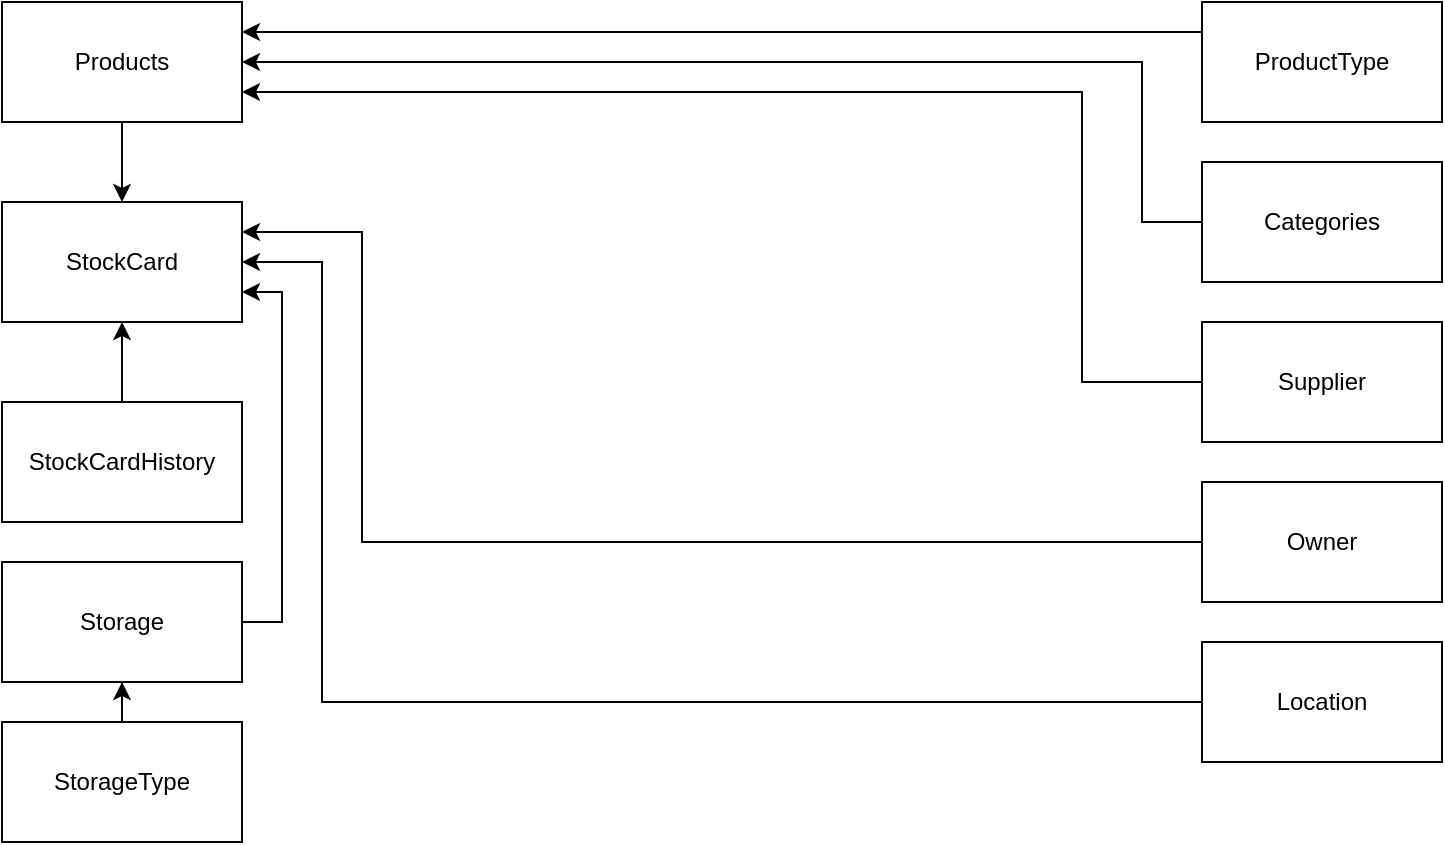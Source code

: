 <mxfile version="14.9.3" type="github">
  <diagram id="Y7EsFHS_hgnsDvhY9-He" name="Page-1">
    <mxGraphModel dx="1422" dy="794" grid="1" gridSize="10" guides="1" tooltips="1" connect="1" arrows="1" fold="1" page="1" pageScale="1" pageWidth="827" pageHeight="1169" math="0" shadow="0">
      <root>
        <mxCell id="0" />
        <mxCell id="1" parent="0" />
        <mxCell id="5gHqai5mrwk5Z9NEgW2X-24" value="" style="edgeStyle=orthogonalEdgeStyle;rounded=0;orthogonalLoop=1;jettySize=auto;html=1;" edge="1" parent="1" source="h5JqBq1lbCvu039ed9td-1" target="h5JqBq1lbCvu039ed9td-2">
          <mxGeometry relative="1" as="geometry" />
        </mxCell>
        <mxCell id="h5JqBq1lbCvu039ed9td-1" value="Products" style="rounded=0;whiteSpace=wrap;html=1;" parent="1" vertex="1">
          <mxGeometry x="40" y="40" width="120" height="60" as="geometry" />
        </mxCell>
        <mxCell id="h5JqBq1lbCvu039ed9td-2" value="StockCard" style="rounded=0;whiteSpace=wrap;html=1;" parent="1" vertex="1">
          <mxGeometry x="40" y="140" width="120" height="60" as="geometry" />
        </mxCell>
        <mxCell id="5gHqai5mrwk5Z9NEgW2X-8" style="edgeStyle=orthogonalEdgeStyle;rounded=0;orthogonalLoop=1;jettySize=auto;html=1;entryX=0.5;entryY=1;entryDx=0;entryDy=0;" edge="1" parent="1" source="h5JqBq1lbCvu039ed9td-3" target="h5JqBq1lbCvu039ed9td-2">
          <mxGeometry relative="1" as="geometry" />
        </mxCell>
        <mxCell id="h5JqBq1lbCvu039ed9td-3" value="StockCardHistory" style="rounded=0;whiteSpace=wrap;html=1;" parent="1" vertex="1">
          <mxGeometry x="40" y="240" width="120" height="60" as="geometry" />
        </mxCell>
        <mxCell id="5gHqai5mrwk5Z9NEgW2X-18" style="edgeStyle=orthogonalEdgeStyle;rounded=0;orthogonalLoop=1;jettySize=auto;html=1;entryX=1;entryY=0.5;entryDx=0;entryDy=0;" edge="1" parent="1" source="h5JqBq1lbCvu039ed9td-4" target="h5JqBq1lbCvu039ed9td-2">
          <mxGeometry relative="1" as="geometry">
            <Array as="points">
              <mxPoint x="200" y="390" />
              <mxPoint x="200" y="170" />
            </Array>
          </mxGeometry>
        </mxCell>
        <mxCell id="h5JqBq1lbCvu039ed9td-4" value="Location" style="rounded=0;whiteSpace=wrap;html=1;" parent="1" vertex="1">
          <mxGeometry x="640" y="360" width="120" height="60" as="geometry" />
        </mxCell>
        <mxCell id="5gHqai5mrwk5Z9NEgW2X-15" style="edgeStyle=orthogonalEdgeStyle;rounded=0;orthogonalLoop=1;jettySize=auto;html=1;entryX=1;entryY=0.75;entryDx=0;entryDy=0;" edge="1" parent="1" source="h5JqBq1lbCvu039ed9td-5" target="h5JqBq1lbCvu039ed9td-1">
          <mxGeometry relative="1" as="geometry">
            <Array as="points">
              <mxPoint x="580" y="230" />
              <mxPoint x="580" y="85" />
            </Array>
          </mxGeometry>
        </mxCell>
        <mxCell id="h5JqBq1lbCvu039ed9td-5" value="Supplier" style="rounded=0;whiteSpace=wrap;html=1;" parent="1" vertex="1">
          <mxGeometry x="640" y="200" width="120" height="60" as="geometry" />
        </mxCell>
        <mxCell id="5gHqai5mrwk5Z9NEgW2X-20" style="edgeStyle=orthogonalEdgeStyle;rounded=0;orthogonalLoop=1;jettySize=auto;html=1;entryX=1;entryY=0.5;entryDx=0;entryDy=0;" edge="1" parent="1" source="h5JqBq1lbCvu039ed9td-6" target="h5JqBq1lbCvu039ed9td-1">
          <mxGeometry relative="1" as="geometry">
            <Array as="points">
              <mxPoint x="610" y="150" />
              <mxPoint x="610" y="70" />
            </Array>
          </mxGeometry>
        </mxCell>
        <mxCell id="h5JqBq1lbCvu039ed9td-6" value="Categories" style="rounded=0;whiteSpace=wrap;html=1;" parent="1" vertex="1">
          <mxGeometry x="640" y="120" width="120" height="60" as="geometry" />
        </mxCell>
        <mxCell id="5gHqai5mrwk5Z9NEgW2X-17" style="edgeStyle=orthogonalEdgeStyle;rounded=0;orthogonalLoop=1;jettySize=auto;html=1;entryX=1;entryY=0.25;entryDx=0;entryDy=0;" edge="1" parent="1" source="h5JqBq1lbCvu039ed9td-7" target="h5JqBq1lbCvu039ed9td-2">
          <mxGeometry relative="1" as="geometry">
            <Array as="points">
              <mxPoint x="220" y="310" />
              <mxPoint x="220" y="155" />
            </Array>
          </mxGeometry>
        </mxCell>
        <mxCell id="h5JqBq1lbCvu039ed9td-7" value="Owner" style="rounded=0;whiteSpace=wrap;html=1;" parent="1" vertex="1">
          <mxGeometry x="640" y="280" width="120" height="60" as="geometry" />
        </mxCell>
        <mxCell id="5gHqai5mrwk5Z9NEgW2X-25" style="edgeStyle=orthogonalEdgeStyle;rounded=0;orthogonalLoop=1;jettySize=auto;html=1;entryX=1;entryY=0.75;entryDx=0;entryDy=0;" edge="1" parent="1" source="h5JqBq1lbCvu039ed9td-8" target="h5JqBq1lbCvu039ed9td-2">
          <mxGeometry relative="1" as="geometry">
            <Array as="points">
              <mxPoint x="180" y="350" />
              <mxPoint x="180" y="185" />
            </Array>
          </mxGeometry>
        </mxCell>
        <mxCell id="h5JqBq1lbCvu039ed9td-8" value="Storage" style="rounded=0;whiteSpace=wrap;html=1;" parent="1" vertex="1">
          <mxGeometry x="40" y="320" width="120" height="60" as="geometry" />
        </mxCell>
        <mxCell id="5gHqai5mrwk5Z9NEgW2X-22" value="" style="edgeStyle=orthogonalEdgeStyle;rounded=0;orthogonalLoop=1;jettySize=auto;html=1;" edge="1" parent="1" source="h5JqBq1lbCvu039ed9td-9" target="h5JqBq1lbCvu039ed9td-8">
          <mxGeometry relative="1" as="geometry" />
        </mxCell>
        <mxCell id="h5JqBq1lbCvu039ed9td-9" value="StorageType" style="rounded=0;whiteSpace=wrap;html=1;" parent="1" vertex="1">
          <mxGeometry x="40" y="400" width="120" height="60" as="geometry" />
        </mxCell>
        <mxCell id="5gHqai5mrwk5Z9NEgW2X-21" style="edgeStyle=orthogonalEdgeStyle;rounded=0;orthogonalLoop=1;jettySize=auto;html=1;entryX=1;entryY=0.25;entryDx=0;entryDy=0;" edge="1" parent="1" source="5gHqai5mrwk5Z9NEgW2X-1" target="h5JqBq1lbCvu039ed9td-1">
          <mxGeometry relative="1" as="geometry">
            <Array as="points">
              <mxPoint x="480" y="55" />
              <mxPoint x="480" y="55" />
            </Array>
          </mxGeometry>
        </mxCell>
        <mxCell id="5gHqai5mrwk5Z9NEgW2X-1" value="ProductType" style="rounded=0;whiteSpace=wrap;html=1;" vertex="1" parent="1">
          <mxGeometry x="640" y="40" width="120" height="60" as="geometry" />
        </mxCell>
      </root>
    </mxGraphModel>
  </diagram>
</mxfile>
